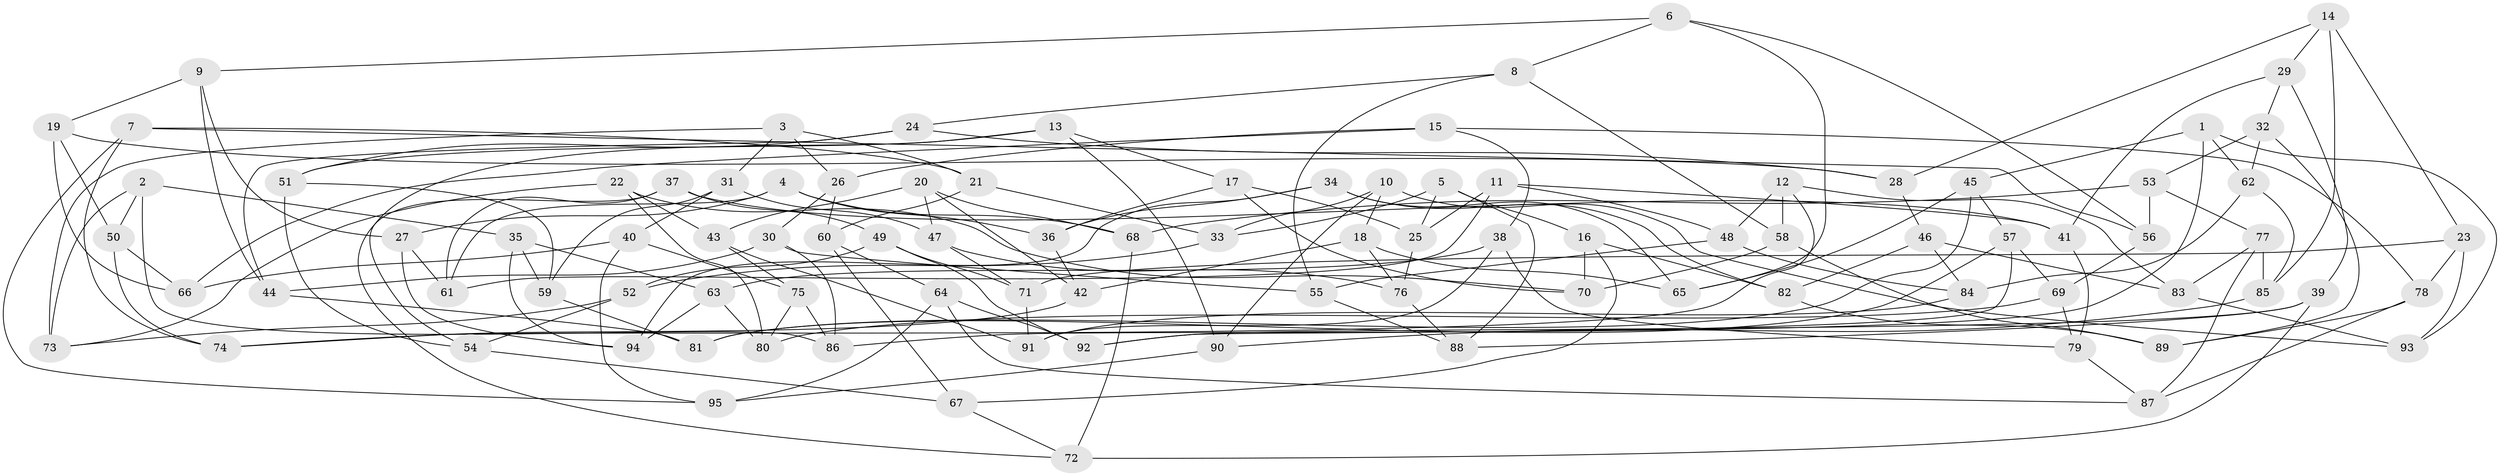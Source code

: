 // Generated by graph-tools (version 1.1) at 2025/38/03/09/25 02:38:02]
// undirected, 95 vertices, 190 edges
graph export_dot {
graph [start="1"]
  node [color=gray90,style=filled];
  1;
  2;
  3;
  4;
  5;
  6;
  7;
  8;
  9;
  10;
  11;
  12;
  13;
  14;
  15;
  16;
  17;
  18;
  19;
  20;
  21;
  22;
  23;
  24;
  25;
  26;
  27;
  28;
  29;
  30;
  31;
  32;
  33;
  34;
  35;
  36;
  37;
  38;
  39;
  40;
  41;
  42;
  43;
  44;
  45;
  46;
  47;
  48;
  49;
  50;
  51;
  52;
  53;
  54;
  55;
  56;
  57;
  58;
  59;
  60;
  61;
  62;
  63;
  64;
  65;
  66;
  67;
  68;
  69;
  70;
  71;
  72;
  73;
  74;
  75;
  76;
  77;
  78;
  79;
  80;
  81;
  82;
  83;
  84;
  85;
  86;
  87;
  88;
  89;
  90;
  91;
  92;
  93;
  94;
  95;
  1 -- 86;
  1 -- 93;
  1 -- 62;
  1 -- 45;
  2 -- 86;
  2 -- 73;
  2 -- 50;
  2 -- 35;
  3 -- 31;
  3 -- 21;
  3 -- 26;
  3 -- 73;
  4 -- 27;
  4 -- 68;
  4 -- 61;
  4 -- 36;
  5 -- 16;
  5 -- 33;
  5 -- 25;
  5 -- 88;
  6 -- 56;
  6 -- 9;
  6 -- 65;
  6 -- 8;
  7 -- 95;
  7 -- 74;
  7 -- 56;
  7 -- 21;
  8 -- 58;
  8 -- 24;
  8 -- 55;
  9 -- 44;
  9 -- 19;
  9 -- 27;
  10 -- 18;
  10 -- 93;
  10 -- 33;
  10 -- 90;
  11 -- 61;
  11 -- 48;
  11 -- 25;
  11 -- 41;
  12 -- 58;
  12 -- 74;
  12 -- 48;
  12 -- 83;
  13 -- 51;
  13 -- 90;
  13 -- 17;
  13 -- 54;
  14 -- 85;
  14 -- 29;
  14 -- 23;
  14 -- 28;
  15 -- 78;
  15 -- 26;
  15 -- 38;
  15 -- 66;
  16 -- 70;
  16 -- 82;
  16 -- 67;
  17 -- 36;
  17 -- 70;
  17 -- 25;
  18 -- 76;
  18 -- 42;
  18 -- 65;
  19 -- 66;
  19 -- 50;
  19 -- 28;
  20 -- 42;
  20 -- 43;
  20 -- 47;
  20 -- 68;
  21 -- 60;
  21 -- 33;
  22 -- 43;
  22 -- 80;
  22 -- 70;
  22 -- 73;
  23 -- 78;
  23 -- 71;
  23 -- 93;
  24 -- 28;
  24 -- 51;
  24 -- 44;
  25 -- 76;
  26 -- 60;
  26 -- 30;
  27 -- 61;
  27 -- 94;
  28 -- 46;
  29 -- 39;
  29 -- 41;
  29 -- 32;
  30 -- 55;
  30 -- 44;
  30 -- 86;
  31 -- 40;
  31 -- 47;
  31 -- 59;
  32 -- 62;
  32 -- 89;
  32 -- 53;
  33 -- 52;
  34 -- 36;
  34 -- 65;
  34 -- 94;
  34 -- 82;
  35 -- 59;
  35 -- 63;
  35 -- 94;
  36 -- 42;
  37 -- 61;
  37 -- 72;
  37 -- 41;
  37 -- 49;
  38 -- 91;
  38 -- 79;
  38 -- 63;
  39 -- 88;
  39 -- 92;
  39 -- 72;
  40 -- 75;
  40 -- 95;
  40 -- 66;
  41 -- 79;
  42 -- 74;
  43 -- 91;
  43 -- 75;
  44 -- 81;
  45 -- 65;
  45 -- 57;
  45 -- 81;
  46 -- 84;
  46 -- 82;
  46 -- 83;
  47 -- 76;
  47 -- 71;
  48 -- 55;
  48 -- 84;
  49 -- 52;
  49 -- 71;
  49 -- 92;
  50 -- 74;
  50 -- 66;
  51 -- 54;
  51 -- 59;
  52 -- 73;
  52 -- 54;
  53 -- 68;
  53 -- 77;
  53 -- 56;
  54 -- 67;
  55 -- 88;
  56 -- 69;
  57 -- 69;
  57 -- 92;
  57 -- 81;
  58 -- 89;
  58 -- 70;
  59 -- 81;
  60 -- 67;
  60 -- 64;
  62 -- 85;
  62 -- 84;
  63 -- 80;
  63 -- 94;
  64 -- 95;
  64 -- 92;
  64 -- 87;
  67 -- 72;
  68 -- 72;
  69 -- 79;
  69 -- 80;
  71 -- 91;
  75 -- 80;
  75 -- 86;
  76 -- 88;
  77 -- 83;
  77 -- 87;
  77 -- 85;
  78 -- 89;
  78 -- 87;
  79 -- 87;
  82 -- 89;
  83 -- 93;
  84 -- 91;
  85 -- 90;
  90 -- 95;
}
